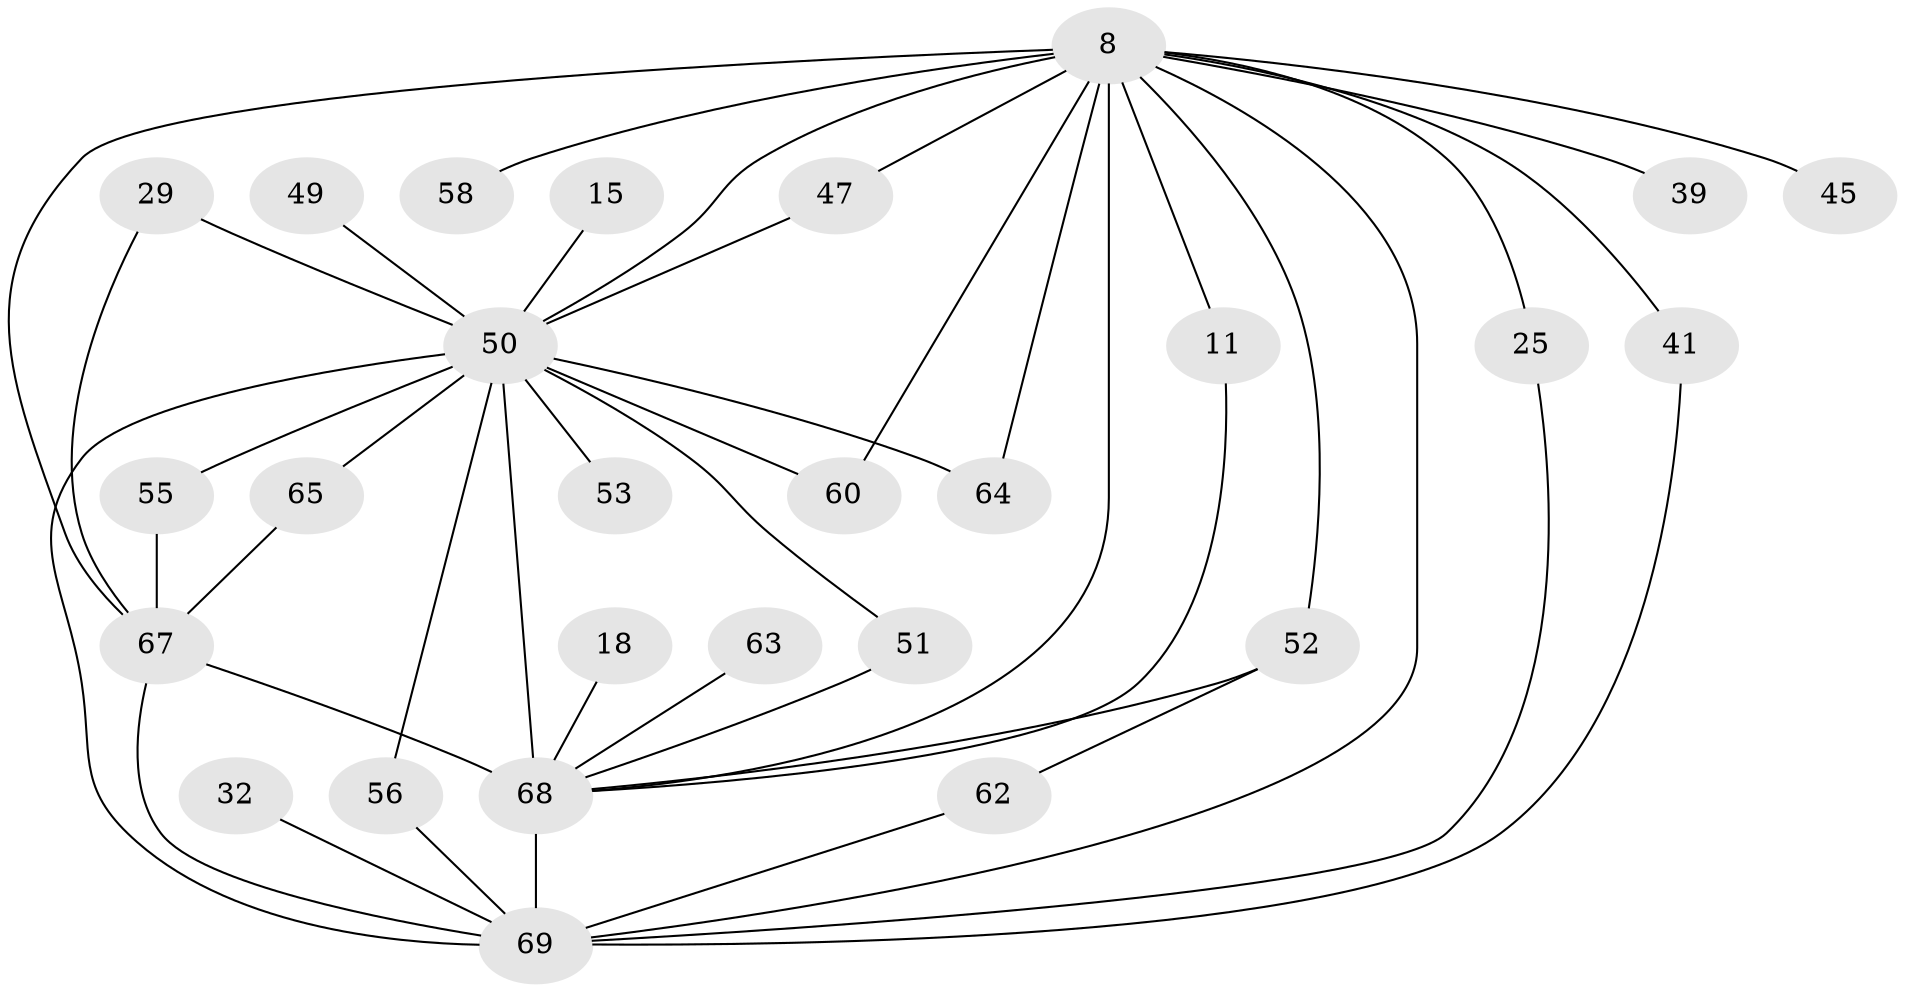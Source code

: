 // original degree distribution, {16: 0.014492753623188406, 15: 0.028985507246376812, 17: 0.028985507246376812, 22: 0.014492753623188406, 19: 0.028985507246376812, 25: 0.014492753623188406, 12: 0.014492753623188406, 2: 0.5217391304347826, 3: 0.2608695652173913, 7: 0.014492753623188406, 4: 0.057971014492753624}
// Generated by graph-tools (version 1.1) at 2025/46/03/04/25 21:46:45]
// undirected, 27 vertices, 44 edges
graph export_dot {
graph [start="1"]
  node [color=gray90,style=filled];
  8 [super="+5"];
  11;
  15;
  18;
  25;
  29 [super="+26"];
  32;
  39;
  41;
  45 [super="+28"];
  47 [super="+17"];
  49;
  50 [super="+44+34+33+40"];
  51;
  52 [super="+46"];
  53;
  55;
  56;
  58;
  60 [super="+54+23"];
  62;
  63;
  64 [super="+30"];
  65;
  67 [super="+43+38+48"];
  68 [super="+37+61"];
  69 [super="+14+59+66+57"];
  8 -- 11;
  8 -- 25;
  8 -- 39 [weight=2];
  8 -- 41;
  8 -- 58 [weight=2];
  8 -- 60 [weight=3];
  8 -- 64 [weight=2];
  8 -- 67 [weight=3];
  8 -- 45 [weight=4];
  8 -- 47;
  8 -- 52;
  8 -- 69 [weight=8];
  8 -- 50 [weight=11];
  8 -- 68 [weight=5];
  11 -- 68;
  15 -- 50 [weight=2];
  18 -- 68;
  25 -- 69;
  29 -- 67;
  29 -- 50 [weight=2];
  32 -- 69 [weight=2];
  41 -- 69;
  47 -- 50 [weight=2];
  49 -- 50 [weight=2];
  50 -- 65;
  50 -- 55;
  50 -- 56;
  50 -- 60;
  50 -- 69 [weight=12];
  50 -- 68 [weight=15];
  50 -- 64;
  50 -- 51;
  50 -- 53 [weight=2];
  51 -- 68;
  52 -- 62;
  52 -- 68 [weight=3];
  55 -- 67;
  56 -- 69;
  62 -- 69;
  63 -- 68 [weight=2];
  65 -- 67;
  67 -- 69 [weight=2];
  67 -- 68;
  68 -- 69 [weight=8];
}
